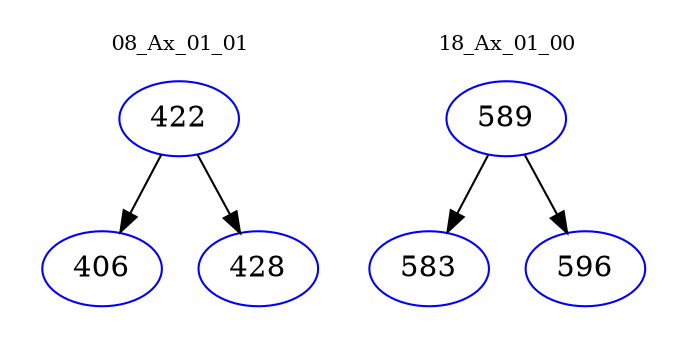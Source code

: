 digraph{
subgraph cluster_0 {
color = white
label = "08_Ax_01_01";
fontsize=10;
T0_422 [label="422", color="blue"]
T0_422 -> T0_406 [color="black"]
T0_406 [label="406", color="blue"]
T0_422 -> T0_428 [color="black"]
T0_428 [label="428", color="blue"]
}
subgraph cluster_1 {
color = white
label = "18_Ax_01_00";
fontsize=10;
T1_589 [label="589", color="blue"]
T1_589 -> T1_583 [color="black"]
T1_583 [label="583", color="blue"]
T1_589 -> T1_596 [color="black"]
T1_596 [label="596", color="blue"]
}
}
